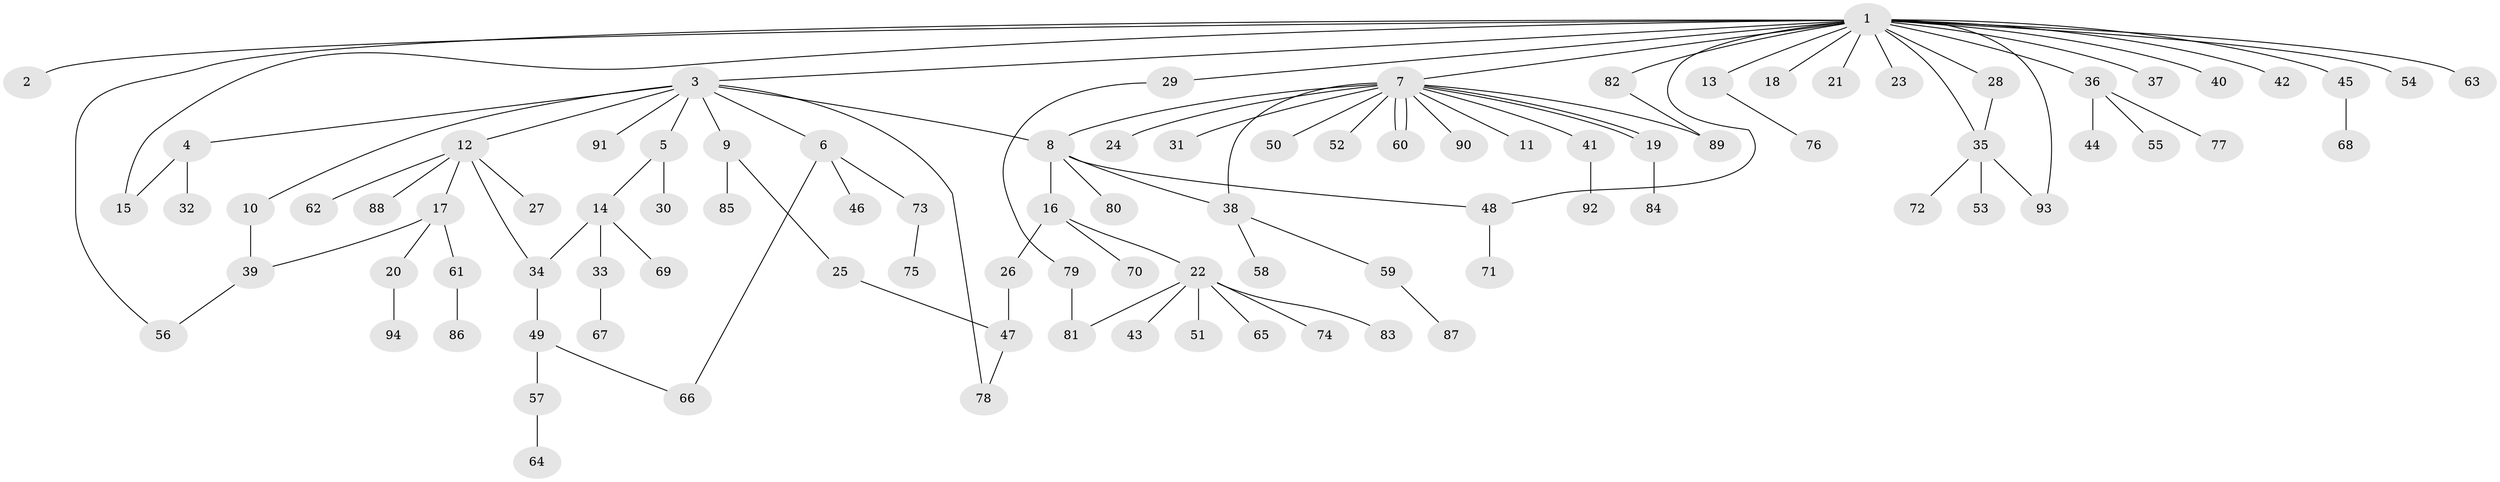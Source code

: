 // Generated by graph-tools (version 1.1) at 2025/35/03/09/25 02:35:28]
// undirected, 94 vertices, 109 edges
graph export_dot {
graph [start="1"]
  node [color=gray90,style=filled];
  1;
  2;
  3;
  4;
  5;
  6;
  7;
  8;
  9;
  10;
  11;
  12;
  13;
  14;
  15;
  16;
  17;
  18;
  19;
  20;
  21;
  22;
  23;
  24;
  25;
  26;
  27;
  28;
  29;
  30;
  31;
  32;
  33;
  34;
  35;
  36;
  37;
  38;
  39;
  40;
  41;
  42;
  43;
  44;
  45;
  46;
  47;
  48;
  49;
  50;
  51;
  52;
  53;
  54;
  55;
  56;
  57;
  58;
  59;
  60;
  61;
  62;
  63;
  64;
  65;
  66;
  67;
  68;
  69;
  70;
  71;
  72;
  73;
  74;
  75;
  76;
  77;
  78;
  79;
  80;
  81;
  82;
  83;
  84;
  85;
  86;
  87;
  88;
  89;
  90;
  91;
  92;
  93;
  94;
  1 -- 2;
  1 -- 3;
  1 -- 7;
  1 -- 13;
  1 -- 15;
  1 -- 18;
  1 -- 21;
  1 -- 23;
  1 -- 28;
  1 -- 29;
  1 -- 35;
  1 -- 36;
  1 -- 37;
  1 -- 40;
  1 -- 42;
  1 -- 45;
  1 -- 48;
  1 -- 54;
  1 -- 56;
  1 -- 63;
  1 -- 82;
  1 -- 93;
  3 -- 4;
  3 -- 5;
  3 -- 6;
  3 -- 8;
  3 -- 9;
  3 -- 10;
  3 -- 12;
  3 -- 78;
  3 -- 91;
  4 -- 15;
  4 -- 32;
  5 -- 14;
  5 -- 30;
  6 -- 46;
  6 -- 66;
  6 -- 73;
  7 -- 8;
  7 -- 11;
  7 -- 19;
  7 -- 19;
  7 -- 24;
  7 -- 31;
  7 -- 38;
  7 -- 41;
  7 -- 50;
  7 -- 52;
  7 -- 60;
  7 -- 60;
  7 -- 89;
  7 -- 90;
  8 -- 16;
  8 -- 38;
  8 -- 48;
  8 -- 80;
  9 -- 25;
  9 -- 85;
  10 -- 39;
  12 -- 17;
  12 -- 27;
  12 -- 34;
  12 -- 62;
  12 -- 88;
  13 -- 76;
  14 -- 33;
  14 -- 34;
  14 -- 69;
  16 -- 22;
  16 -- 26;
  16 -- 70;
  17 -- 20;
  17 -- 39;
  17 -- 61;
  19 -- 84;
  20 -- 94;
  22 -- 43;
  22 -- 51;
  22 -- 65;
  22 -- 74;
  22 -- 81;
  22 -- 83;
  25 -- 47;
  26 -- 47;
  28 -- 35;
  29 -- 79;
  33 -- 67;
  34 -- 49;
  35 -- 53;
  35 -- 72;
  35 -- 93;
  36 -- 44;
  36 -- 55;
  36 -- 77;
  38 -- 58;
  38 -- 59;
  39 -- 56;
  41 -- 92;
  45 -- 68;
  47 -- 78;
  48 -- 71;
  49 -- 57;
  49 -- 66;
  57 -- 64;
  59 -- 87;
  61 -- 86;
  73 -- 75;
  79 -- 81;
  82 -- 89;
}
